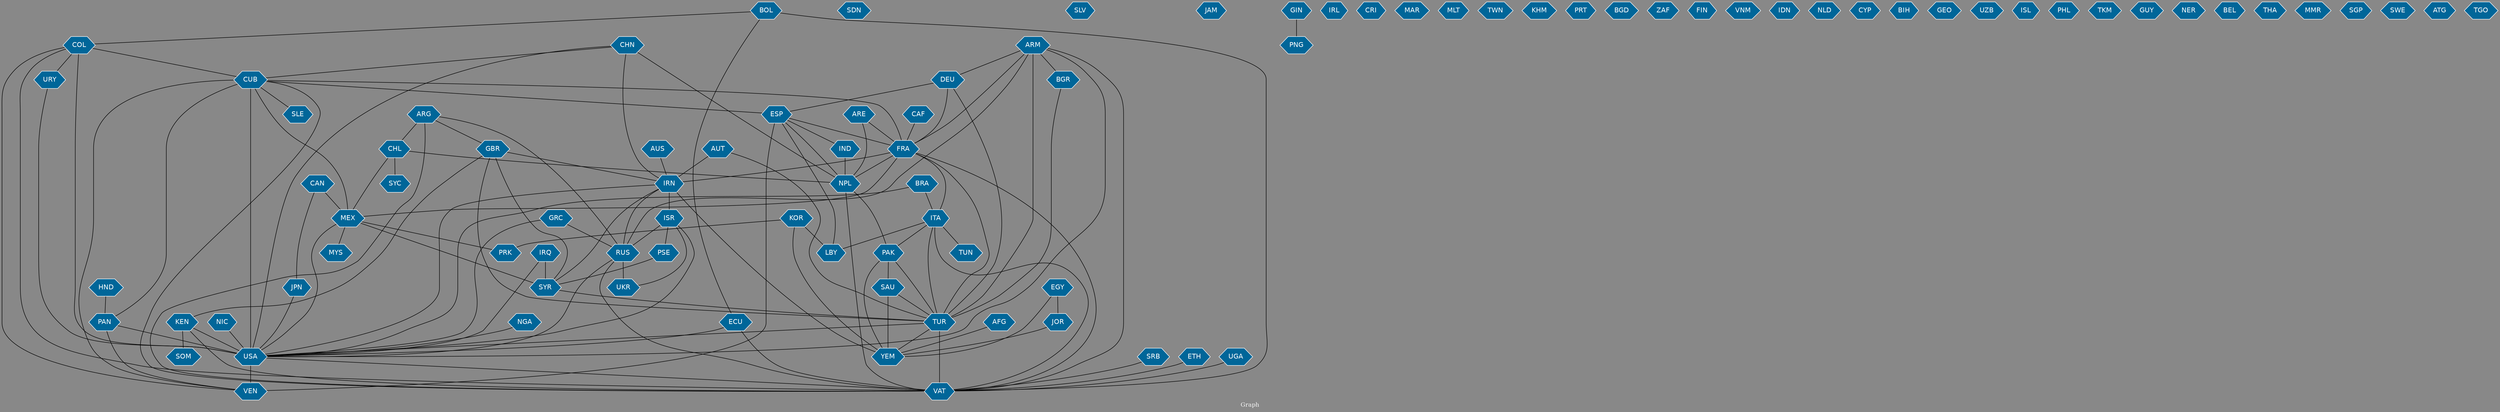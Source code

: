 // Countries together in item graph
graph {
	graph [bgcolor="#888888" fontcolor=white fontsize=12 label="Graph" outputorder=edgesfirst overlap=prism]
	node [color=white fillcolor="#006699" fontcolor=white fontname=Helvetica shape=hexagon style=filled]
	edge [arrowhead=open color=black fontcolor=white fontname=Courier fontsize=12]
		DEU [label=DEU]
		KOR [label=KOR]
		CUB [label=CUB]
		VAT [label=VAT]
		UKR [label=UKR]
		ITA [label=ITA]
		USA [label=USA]
		NPL [label=NPL]
		MEX [label=MEX]
		RUS [label=RUS]
		IND [label=IND]
		PAN [label=PAN]
		AFG [label=AFG]
		CHL [label=CHL]
		ARG [label=ARG]
		YEM [label=YEM]
		NGA [label=NGA]
		IRQ [label=IRQ]
		COL [label=COL]
		VEN [label=VEN]
		SLE [label=SLE]
		TUR [label=TUR]
		SYR [label=SYR]
		JPN [label=JPN]
		PAK [label=PAK]
		ESP [label=ESP]
		FRA [label=FRA]
		SDN [label=SDN]
		SLV [label=SLV]
		KEN [label=KEN]
		SOM [label=SOM]
		JAM [label=JAM]
		CHN [label=CHN]
		BRA [label=BRA]
		IRN [label=IRN]
		PRK [label=PRK]
		ISR [label=ISR]
		AUT [label=AUT]
		GBR [label=GBR]
		GRC [label=GRC]
		URY [label=URY]
		HND [label=HND]
		ARM [label=ARM]
		LBY [label=LBY]
		MYS [label=MYS]
		CAN [label=CAN]
		AUS [label=AUS]
		SYC [label=SYC]
		GIN [label=GIN]
		PNG [label=PNG]
		SAU [label=SAU]
		SRB [label=SRB]
		IRL [label=IRL]
		CRI [label=CRI]
		MAR [label=MAR]
		MLT [label=MLT]
		TWN [label=TWN]
		PSE [label=PSE]
		KHM [label=KHM]
		ECU [label=ECU]
		PRT [label=PRT]
		BGD [label=BGD]
		ZAF [label=ZAF]
		EGY [label=EGY]
		FIN [label=FIN]
		BOL [label=BOL]
		VNM [label=VNM]
		IDN [label=IDN]
		ETH [label=ETH]
		NLD [label=NLD]
		NIC [label=NIC]
		BGR [label=BGR]
		CYP [label=CYP]
		BIH [label=BIH]
		GEO [label=GEO]
		UZB [label=UZB]
		ARE [label=ARE]
		CAF [label=CAF]
		ISL [label=ISL]
		PHL [label=PHL]
		TKM [label=TKM]
		TUN [label=TUN]
		GUY [label=GUY]
		JOR [label=JOR]
		NER [label=NER]
		BEL [label=BEL]
		THA [label=THA]
		MMR [label=MMR]
		SGP [label=SGP]
		UGA [label=UGA]
		SWE [label=SWE]
		ATG [label=ATG]
		TGO [label=TGO]
			UGA -- VAT [weight=1]
			GBR -- IRN [weight=1]
			MEX -- SYR [weight=1]
			SYR -- TUR [weight=1]
			ESP -- IND [weight=1]
			CUB -- MEX [weight=1]
			USA -- VAT [weight=2]
			CUB -- PAN [weight=6]
			CHN -- NPL [weight=3]
			FRA -- IRN [weight=2]
			AUT -- TUR [weight=1]
			GIN -- PNG [weight=1]
			URY -- USA [weight=1]
			ARE -- NPL [weight=1]
			GBR -- KEN [weight=1]
			COL -- VAT [weight=2]
			NIC -- USA [weight=1]
			ARG -- RUS [weight=1]
			ARG -- VAT [weight=1]
			TUR -- VAT [weight=9]
			CUB -- SLE [weight=1]
			IRN -- ISR [weight=13]
			SAU -- TUR [weight=1]
			BOL -- ECU [weight=1]
			CAN -- JPN [weight=1]
			ITA -- PAK [weight=1]
			AUT -- IRN [weight=3]
			TUR -- USA [weight=1]
			DEU -- ESP [weight=1]
			PAK -- YEM [weight=1]
			ARM -- DEU [weight=2]
			MEX -- PRK [weight=1]
			CAF -- FRA [weight=1]
			KOR -- PRK [weight=1]
			CHL -- SYC [weight=1]
			NGA -- USA [weight=1]
			JPN -- USA [weight=1]
			COL -- CUB [weight=1]
			CHN -- USA [weight=2]
			BOL -- COL [weight=3]
			SAU -- YEM [weight=6]
			ARM -- RUS [weight=2]
			KEN -- VAT [weight=1]
			EGY -- YEM [weight=1]
			COL -- URY [weight=1]
			ESP -- NPL [weight=3]
			ECU -- USA [weight=1]
			COL -- VEN [weight=1]
			TUR -- YEM [weight=1]
			CUB -- VAT [weight=5]
			IRQ -- SYR [weight=1]
			KOR -- LBY [weight=2]
			SRB -- VAT [weight=1]
			ISR -- USA [weight=2]
			FRA -- MEX [weight=1]
			AFG -- YEM [weight=1]
			KEN -- SOM [weight=1]
			ARM -- VAT [weight=3]
			IRN -- SYR [weight=1]
			MEX -- MYS [weight=1]
			BOL -- VAT [weight=3]
			ISR -- RUS [weight=3]
			IRN -- YEM [weight=3]
			KOR -- YEM [weight=1]
			CHN -- CUB [weight=1]
			CHL -- MEX [weight=2]
			ECU -- VAT [weight=1]
			GBR -- SYR [weight=2]
			BGR -- TUR [weight=1]
			GRC -- RUS [weight=3]
			IRN -- RUS [weight=4]
			DEU -- FRA [weight=2]
			ISR -- PSE [weight=5]
			ARM -- TUR [weight=6]
			ITA -- TUR [weight=1]
			CUB -- USA [weight=29]
			ETH -- VAT [weight=1]
			EGY -- JOR [weight=1]
			ESP -- FRA [weight=1]
			BRA -- ITA [weight=1]
			ESP -- VEN [weight=10]
			ARG -- CHL [weight=2]
			MEX -- USA [weight=3]
			NPL -- PAK [weight=1]
			RUS -- UKR [weight=8]
			PAK -- TUR [weight=1]
			IRN -- USA [weight=12]
			GRC -- USA [weight=2]
			JOR -- YEM [weight=1]
			FRA -- NPL [weight=4]
			ARM -- FRA [weight=1]
			ISR -- UKR [weight=2]
			BRA -- USA [weight=1]
			PAN -- VEN [weight=3]
			CUB -- VEN [weight=2]
			ITA -- TUN [weight=1]
			AUS -- IRN [weight=1]
			ARM -- BGR [weight=2]
			CHL -- NPL [weight=1]
			CUB -- FRA [weight=3]
			ITA -- LBY [weight=1]
			NPL -- VAT [weight=2]
			PSE -- SYR [weight=1]
			HND -- PAN [weight=1]
			IRQ -- USA [weight=1]
			ESP -- LBY [weight=2]
			FRA -- VAT [weight=4]
			FRA -- TUR [weight=1]
			ARG -- GBR [weight=1]
			GBR -- TUR [weight=1]
			KEN -- USA [weight=1]
			CHN -- IRN [weight=1]
			DEU -- TUR [weight=2]
			ARM -- USA [weight=1]
			RUS -- VAT [weight=1]
			ITA -- VAT [weight=7]
			RUS -- USA [weight=2]
			CAN -- MEX [weight=1]
			USA -- VEN [weight=11]
			PAK -- SAU [weight=2]
			FRA -- ITA [weight=1]
			PAN -- USA [weight=4]
			COL -- USA [weight=1]
			IND -- NPL [weight=2]
			CUB -- ESP [weight=1]
			ARE -- FRA [weight=1]
}